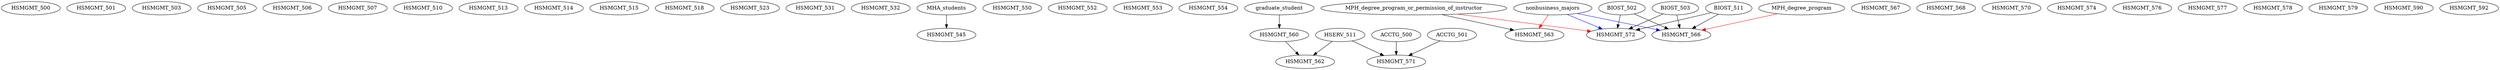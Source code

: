 digraph G {
    HSMGMT_500;
    HSMGMT_501;
    HSMGMT_503;
    HSMGMT_505;
    HSMGMT_506;
    HSMGMT_507;
    HSMGMT_510;
    HSMGMT_513;
    HSMGMT_514;
    HSMGMT_515;
    HSMGMT_518;
    HSMGMT_523;
    HSMGMT_531;
    HSMGMT_532;
    edge [color=black];
    MHA_students -> HSMGMT_545;
    HSMGMT_550;
    HSMGMT_552;
    HSMGMT_553;
    HSMGMT_554;
    edge [color=black];
    graduate_student -> HSMGMT_560;
    edge [color=black];
    HSERV_511 -> HSMGMT_562;
    HSMGMT_560 -> HSMGMT_562;
    edge [color=black];
    MPH_degree_program_or_permission_of_instructor -> HSMGMT_563;
    edge [color=red];
    nonbusiness_majors -> HSMGMT_563;
    edge [color=black];
    BIOST_502 -> HSMGMT_566;
    BIOST_503 -> HSMGMT_566;
    BIOST_511 -> HSMGMT_566;
    edge [color=red];
    MPH_degree_program -> HSMGMT_566;
    edge [color=blue];
    nonbusiness_majors -> HSMGMT_566;
    HSMGMT_567;
    HSMGMT_568;
    HSMGMT_570;
    edge [color=black];
    HSERV_511 -> HSMGMT_571;
    ACCTG_500 -> HSMGMT_571;
    ACCTG_501 -> HSMGMT_571;
    edge [color=black];
    BIOST_502 -> HSMGMT_572;
    BIOST_503 -> HSMGMT_572;
    BIOST_511 -> HSMGMT_572;
    edge [color=red];
    MPH_degree_program_or_permission_of_instructor -> HSMGMT_572;
    edge [color=blue];
    nonbusiness_majors -> HSMGMT_572;
    HSMGMT_574;
    HSMGMT_576;
    HSMGMT_577;
    HSMGMT_578;
    HSMGMT_579;
    HSMGMT_590;
    HSMGMT_592;
}
